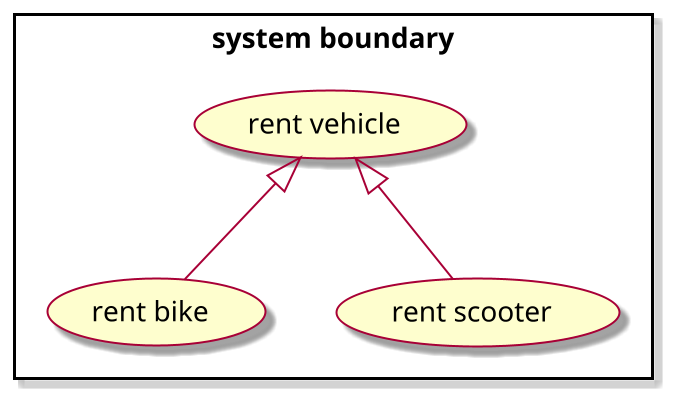 @startuml
scale 2
skin rose

rectangle "system boundary" {
    (rent vehicle)  <|-- (rent bike)
    (rent vehicle)  <|-- (rent scooter)
}

@enduml
